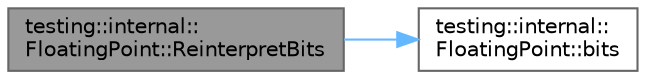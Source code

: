 digraph "testing::internal::FloatingPoint::ReinterpretBits"
{
 // LATEX_PDF_SIZE
  bgcolor="transparent";
  edge [fontname=Helvetica,fontsize=10,labelfontname=Helvetica,labelfontsize=10];
  node [fontname=Helvetica,fontsize=10,shape=box,height=0.2,width=0.4];
  rankdir="LR";
  Node1 [id="Node000001",label="testing::internal::\lFloatingPoint::ReinterpretBits",height=0.2,width=0.4,color="gray40", fillcolor="grey60", style="filled", fontcolor="black",tooltip=" "];
  Node1 -> Node2 [id="edge1_Node000001_Node000002",color="steelblue1",style="solid",tooltip=" "];
  Node2 [id="Node000002",label="testing::internal::\lFloatingPoint::bits",height=0.2,width=0.4,color="grey40", fillcolor="white", style="filled",URL="$classtesting_1_1internal_1_1_floating_point.html#aed49c6dadf8dff4f65fbebef29bb1ae9",tooltip=" "];
}
